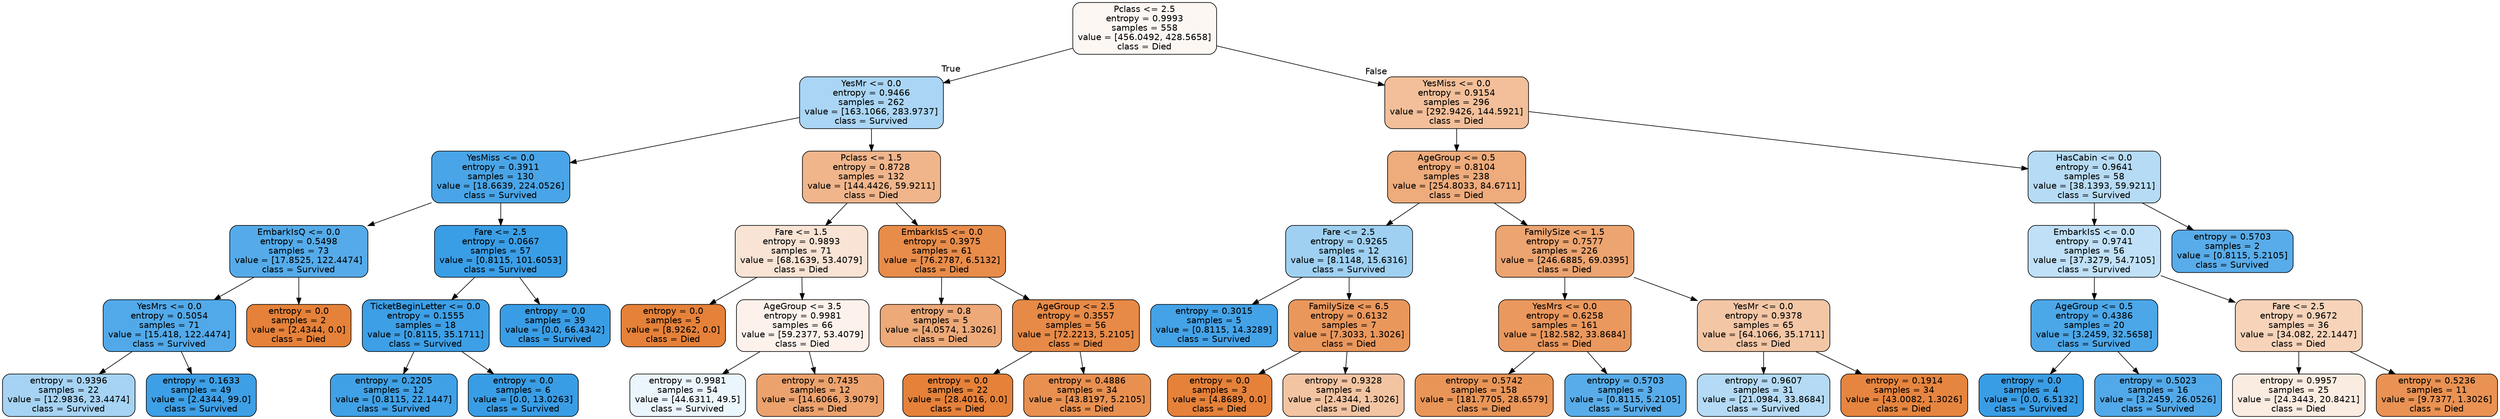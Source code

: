 digraph Tree {
node [shape=box, style="filled, rounded", color="black", fontname=helvetica] ;
edge [fontname=helvetica] ;
0 [label="Pclass <= 2.5\nentropy = 0.9993\nsamples = 558\nvalue = [456.0492, 428.5658]\nclass = Died", fillcolor="#e581390f"] ;
1 [label="YesMr <= 0.0\nentropy = 0.9466\nsamples = 262\nvalue = [163.1066, 283.9737]\nclass = Survived", fillcolor="#399de56d"] ;
0 -> 1 [labeldistance=2.5, labelangle=45, headlabel="True"] ;
2 [label="YesMiss <= 0.0\nentropy = 0.3911\nsamples = 130\nvalue = [18.6639, 224.0526]\nclass = Survived", fillcolor="#399de5ea"] ;
1 -> 2 ;
3 [label="EmbarkIsQ <= 0.0\nentropy = 0.5498\nsamples = 73\nvalue = [17.8525, 122.4474]\nclass = Survived", fillcolor="#399de5da"] ;
2 -> 3 ;
4 [label="YesMrs <= 0.0\nentropy = 0.5054\nsamples = 71\nvalue = [15.418, 122.4474]\nclass = Survived", fillcolor="#399de5df"] ;
3 -> 4 ;
5 [label="entropy = 0.9396\nsamples = 22\nvalue = [12.9836, 23.4474]\nclass = Survived", fillcolor="#399de572"] ;
4 -> 5 ;
6 [label="entropy = 0.1633\nsamples = 49\nvalue = [2.4344, 99.0]\nclass = Survived", fillcolor="#399de5f9"] ;
4 -> 6 ;
7 [label="entropy = 0.0\nsamples = 2\nvalue = [2.4344, 0.0]\nclass = Died", fillcolor="#e58139ff"] ;
3 -> 7 ;
8 [label="Fare <= 2.5\nentropy = 0.0667\nsamples = 57\nvalue = [0.8115, 101.6053]\nclass = Survived", fillcolor="#399de5fd"] ;
2 -> 8 ;
9 [label="TicketBeginLetter <= 0.0\nentropy = 0.1555\nsamples = 18\nvalue = [0.8115, 35.1711]\nclass = Survived", fillcolor="#399de5f9"] ;
8 -> 9 ;
10 [label="entropy = 0.2205\nsamples = 12\nvalue = [0.8115, 22.1447]\nclass = Survived", fillcolor="#399de5f6"] ;
9 -> 10 ;
11 [label="entropy = 0.0\nsamples = 6\nvalue = [0.0, 13.0263]\nclass = Survived", fillcolor="#399de5ff"] ;
9 -> 11 ;
12 [label="entropy = 0.0\nsamples = 39\nvalue = [0.0, 66.4342]\nclass = Survived", fillcolor="#399de5ff"] ;
8 -> 12 ;
13 [label="Pclass <= 1.5\nentropy = 0.8728\nsamples = 132\nvalue = [144.4426, 59.9211]\nclass = Died", fillcolor="#e5813995"] ;
1 -> 13 ;
14 [label="Fare <= 1.5\nentropy = 0.9893\nsamples = 71\nvalue = [68.1639, 53.4079]\nclass = Died", fillcolor="#e5813937"] ;
13 -> 14 ;
15 [label="entropy = 0.0\nsamples = 5\nvalue = [8.9262, 0.0]\nclass = Died", fillcolor="#e58139ff"] ;
14 -> 15 ;
16 [label="AgeGroup <= 3.5\nentropy = 0.9981\nsamples = 66\nvalue = [59.2377, 53.4079]\nclass = Died", fillcolor="#e5813919"] ;
14 -> 16 ;
17 [label="entropy = 0.9981\nsamples = 54\nvalue = [44.6311, 49.5]\nclass = Survived", fillcolor="#399de519"] ;
16 -> 17 ;
18 [label="entropy = 0.7435\nsamples = 12\nvalue = [14.6066, 3.9079]\nclass = Died", fillcolor="#e58139bb"] ;
16 -> 18 ;
19 [label="EmbarkIsS <= 0.0\nentropy = 0.3975\nsamples = 61\nvalue = [76.2787, 6.5132]\nclass = Died", fillcolor="#e58139e9"] ;
13 -> 19 ;
20 [label="entropy = 0.8\nsamples = 5\nvalue = [4.0574, 1.3026]\nclass = Died", fillcolor="#e58139ad"] ;
19 -> 20 ;
21 [label="AgeGroup <= 2.5\nentropy = 0.3557\nsamples = 56\nvalue = [72.2213, 5.2105]\nclass = Died", fillcolor="#e58139ed"] ;
19 -> 21 ;
22 [label="entropy = 0.0\nsamples = 22\nvalue = [28.4016, 0.0]\nclass = Died", fillcolor="#e58139ff"] ;
21 -> 22 ;
23 [label="entropy = 0.4886\nsamples = 34\nvalue = [43.8197, 5.2105]\nclass = Died", fillcolor="#e58139e1"] ;
21 -> 23 ;
24 [label="YesMiss <= 0.0\nentropy = 0.9154\nsamples = 296\nvalue = [292.9426, 144.5921]\nclass = Died", fillcolor="#e5813981"] ;
0 -> 24 [labeldistance=2.5, labelangle=-45, headlabel="False"] ;
25 [label="AgeGroup <= 0.5\nentropy = 0.8104\nsamples = 238\nvalue = [254.8033, 84.6711]\nclass = Died", fillcolor="#e58139aa"] ;
24 -> 25 ;
26 [label="Fare <= 2.5\nentropy = 0.9265\nsamples = 12\nvalue = [8.1148, 15.6316]\nclass = Survived", fillcolor="#399de57b"] ;
25 -> 26 ;
27 [label="entropy = 0.3015\nsamples = 5\nvalue = [0.8115, 14.3289]\nclass = Survived", fillcolor="#399de5f1"] ;
26 -> 27 ;
28 [label="FamilySize <= 6.5\nentropy = 0.6132\nsamples = 7\nvalue = [7.3033, 1.3026]\nclass = Died", fillcolor="#e58139d2"] ;
26 -> 28 ;
29 [label="entropy = 0.0\nsamples = 3\nvalue = [4.8689, 0.0]\nclass = Died", fillcolor="#e58139ff"] ;
28 -> 29 ;
30 [label="entropy = 0.9328\nsamples = 4\nvalue = [2.4344, 1.3026]\nclass = Died", fillcolor="#e5813977"] ;
28 -> 30 ;
31 [label="FamilySize <= 1.5\nentropy = 0.7577\nsamples = 226\nvalue = [246.6885, 69.0395]\nclass = Died", fillcolor="#e58139b8"] ;
25 -> 31 ;
32 [label="YesMrs <= 0.0\nentropy = 0.6258\nsamples = 161\nvalue = [182.582, 33.8684]\nclass = Died", fillcolor="#e58139d0"] ;
31 -> 32 ;
33 [label="entropy = 0.5742\nsamples = 158\nvalue = [181.7705, 28.6579]\nclass = Died", fillcolor="#e58139d7"] ;
32 -> 33 ;
34 [label="entropy = 0.5703\nsamples = 3\nvalue = [0.8115, 5.2105]\nclass = Survived", fillcolor="#399de5d7"] ;
32 -> 34 ;
35 [label="YesMr <= 0.0\nentropy = 0.9378\nsamples = 65\nvalue = [64.1066, 35.1711]\nclass = Died", fillcolor="#e5813973"] ;
31 -> 35 ;
36 [label="entropy = 0.9607\nsamples = 31\nvalue = [21.0984, 33.8684]\nclass = Survived", fillcolor="#399de560"] ;
35 -> 36 ;
37 [label="entropy = 0.1914\nsamples = 34\nvalue = [43.0082, 1.3026]\nclass = Died", fillcolor="#e58139f7"] ;
35 -> 37 ;
38 [label="HasCabin <= 0.0\nentropy = 0.9641\nsamples = 58\nvalue = [38.1393, 59.9211]\nclass = Survived", fillcolor="#399de55d"] ;
24 -> 38 ;
39 [label="EmbarkIsS <= 0.0\nentropy = 0.9741\nsamples = 56\nvalue = [37.3279, 54.7105]\nclass = Survived", fillcolor="#399de551"] ;
38 -> 39 ;
40 [label="AgeGroup <= 0.5\nentropy = 0.4386\nsamples = 20\nvalue = [3.2459, 32.5658]\nclass = Survived", fillcolor="#399de5e6"] ;
39 -> 40 ;
41 [label="entropy = 0.0\nsamples = 4\nvalue = [0.0, 6.5132]\nclass = Survived", fillcolor="#399de5ff"] ;
40 -> 41 ;
42 [label="entropy = 0.5023\nsamples = 16\nvalue = [3.2459, 26.0526]\nclass = Survived", fillcolor="#399de5df"] ;
40 -> 42 ;
43 [label="Fare <= 2.5\nentropy = 0.9672\nsamples = 36\nvalue = [34.082, 22.1447]\nclass = Died", fillcolor="#e5813959"] ;
39 -> 43 ;
44 [label="entropy = 0.9957\nsamples = 25\nvalue = [24.3443, 20.8421]\nclass = Died", fillcolor="#e5813925"] ;
43 -> 44 ;
45 [label="entropy = 0.5236\nsamples = 11\nvalue = [9.7377, 1.3026]\nclass = Died", fillcolor="#e58139dd"] ;
43 -> 45 ;
46 [label="entropy = 0.5703\nsamples = 2\nvalue = [0.8115, 5.2105]\nclass = Survived", fillcolor="#399de5d7"] ;
38 -> 46 ;
}